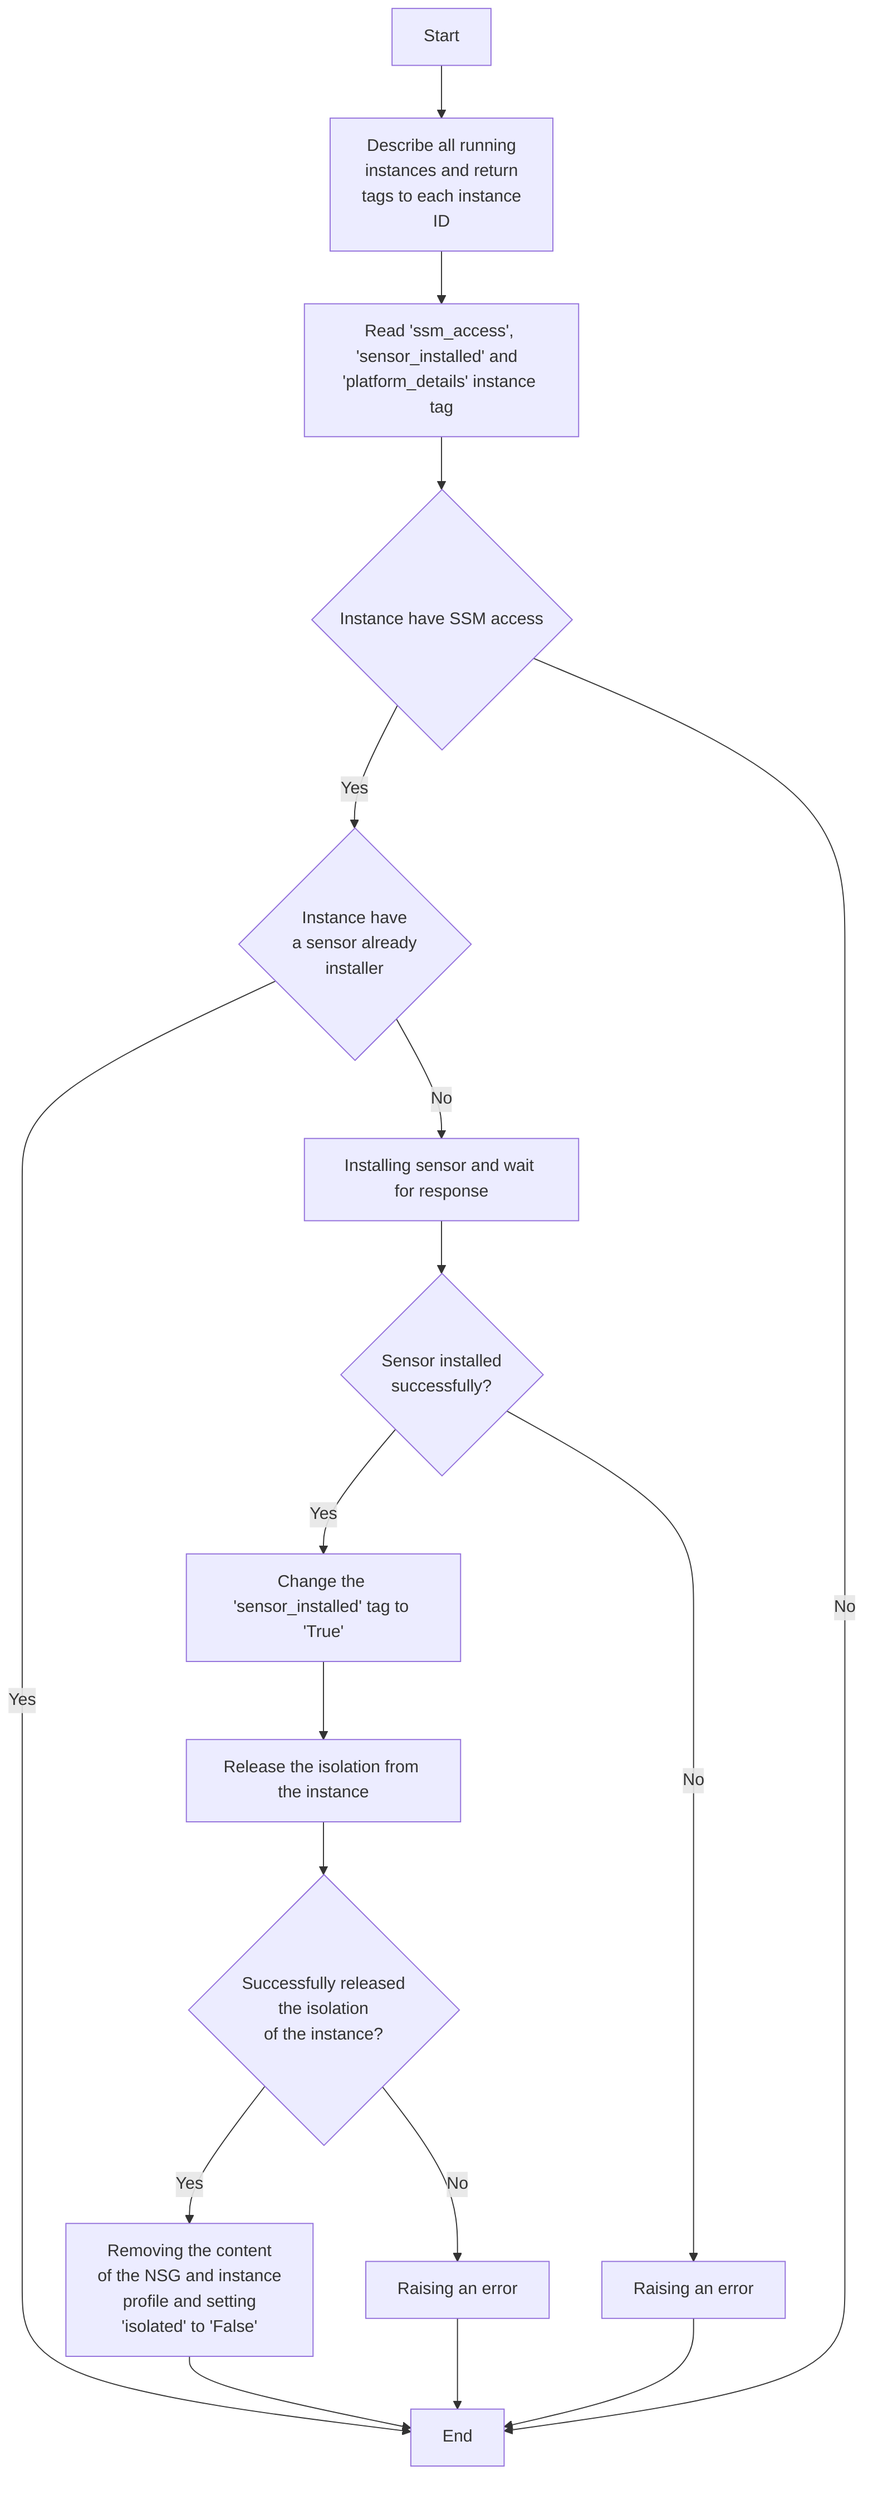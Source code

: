 flowchart TD;
    Start["Start"] --> DescribeInstances["Describe all running
    instances and return
    tags to each instance
    ID"]
    DescribeInstances --> SsmAccess["Read 'ssm_access', 'sensor_installed' and  'platform_details' instance tag"]
    SsmAccess --> InstanceSsmAccess{"Instance have SSM access"}
    InstanceSsmAccess -- Yes --> SensorInstalled{"Instance have
    a sensor already
    installer"}
    InstanceSsmAccess -- No --> End
    SensorInstalled -- Yes --> End
    SensorInstalled -- No --> InstallSensor["Installing sensor and wait for response"]
    InstallSensor --> InstallSensorSuccess{"Sensor installed
    successfully?"}
    InstallSensorSuccess -- Yes --> InstanceChangeSensorTag["Change the 'sensor_installed' tag to 'True'"]
    InstanceChangeSensorTag --> ReleaseIsolation["Release the isolation from the instance"]
    ReleaseIsolation --> ReleaseIsolationSuccess{"Successfully released
    the isolation
    of the instance?"}
    ReleaseIsolationSuccess -- Yes --> RemoveTagContent["Removing the content
    of the NSG and instance
    profile and setting
    'isolated' to 'False'"]
    RemoveTagContent --> End
    InstallSensorSuccess -- No --> SensorRaisingError["Raising an error"] --> End
    ReleaseIsolationSuccess -- No --> ReleaseRaisingError["Raising an error"] --> End